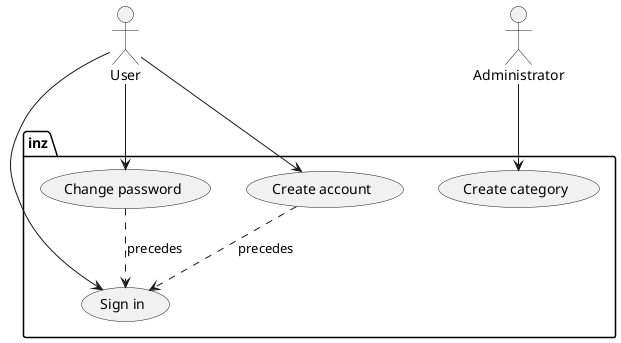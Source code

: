 @startuml

actor User as u
actor Administrator as a
package inz {
	usecase "Create account" as register
	usecase "Sign in" as sign_in
	usecase "Change password" as chg_pass

	usecase "Create category" as add_category
}

u --> register
u --> sign_in
u --> chg_pass

register .-> sign_in : precedes
chg_pass .-> sign_in : precedes

a --> add_category

@enduml
